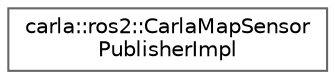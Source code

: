 digraph "类继承关系图"
{
 // INTERACTIVE_SVG=YES
 // LATEX_PDF_SIZE
  bgcolor="transparent";
  edge [fontname=Helvetica,fontsize=10,labelfontname=Helvetica,labelfontsize=10];
  node [fontname=Helvetica,fontsize=10,shape=box,height=0.2,width=0.4];
  rankdir="LR";
  Node0 [id="Node000000",label="carla::ros2::CarlaMapSensor\lPublisherImpl",height=0.2,width=0.4,color="grey40", fillcolor="white", style="filled",URL="$d2/dc9/structcarla_1_1ros2_1_1CarlaMapSensorPublisherImpl.html",tooltip=" "];
}

